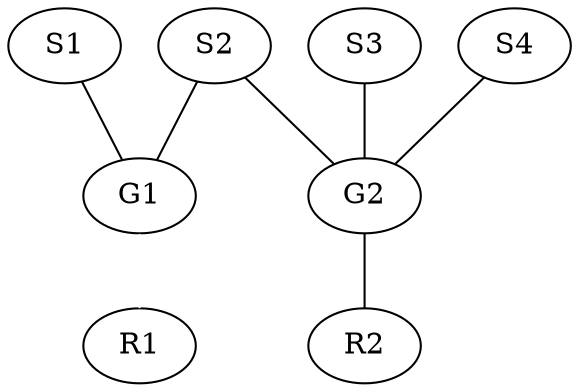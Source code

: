 graph G {
  S1 -- G1
  S2 -- G1
  S3 -- G2
  S4 -- G2
  S2 -- G2
  G1 -- R1 [color=white] // For consistency with 5
  G2 -- R2
}
